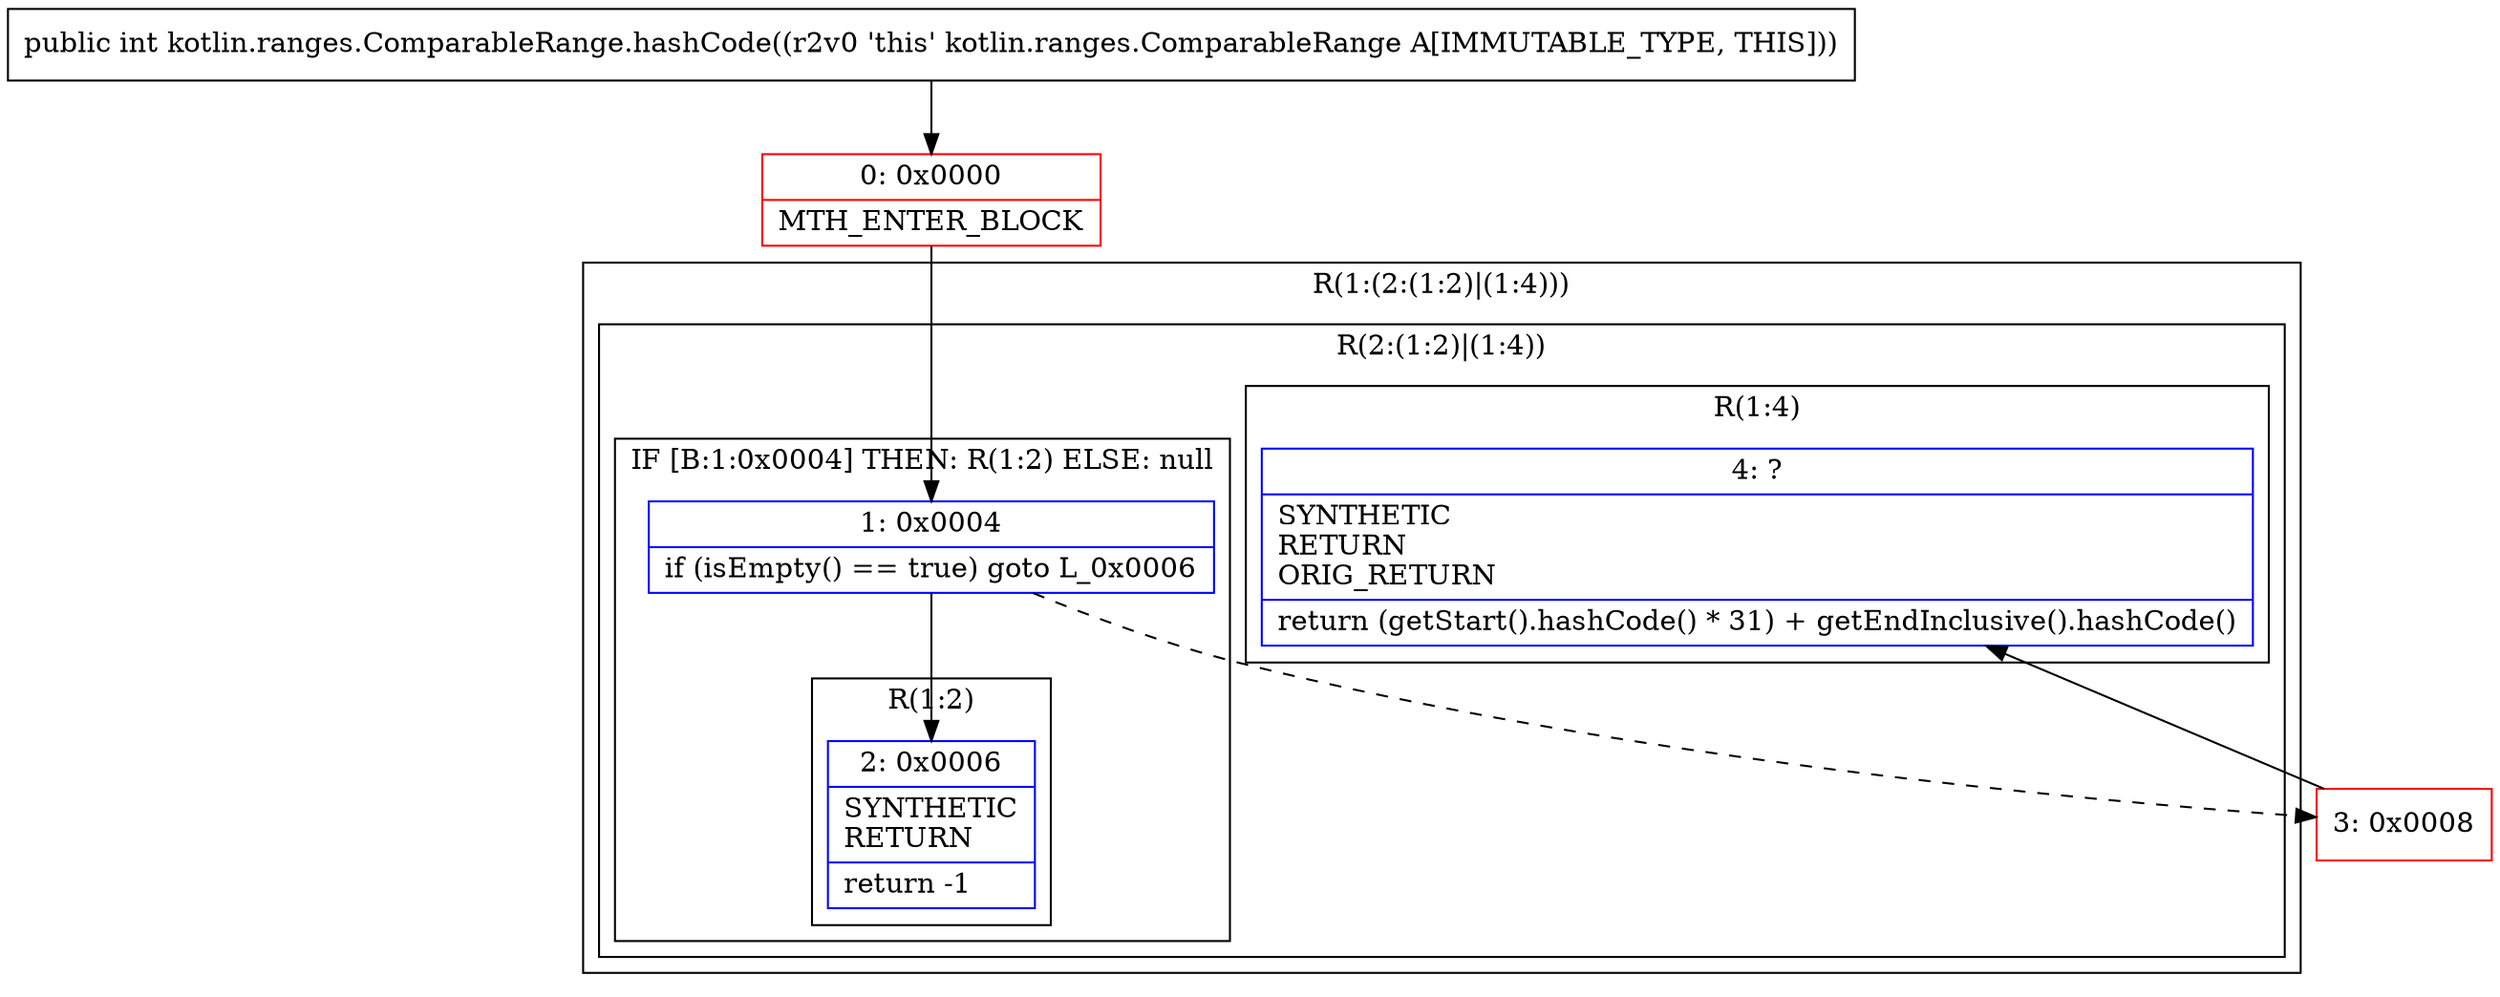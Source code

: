 digraph "CFG forkotlin.ranges.ComparableRange.hashCode()I" {
subgraph cluster_Region_1255492075 {
label = "R(1:(2:(1:2)|(1:4)))";
node [shape=record,color=blue];
subgraph cluster_Region_1160051156 {
label = "R(2:(1:2)|(1:4))";
node [shape=record,color=blue];
subgraph cluster_IfRegion_486008401 {
label = "IF [B:1:0x0004] THEN: R(1:2) ELSE: null";
node [shape=record,color=blue];
Node_1 [shape=record,label="{1\:\ 0x0004|if (isEmpty() == true) goto L_0x0006\l}"];
subgraph cluster_Region_1546676139 {
label = "R(1:2)";
node [shape=record,color=blue];
Node_2 [shape=record,label="{2\:\ 0x0006|SYNTHETIC\lRETURN\l|return \-1\l}"];
}
}
subgraph cluster_Region_1019930583 {
label = "R(1:4)";
node [shape=record,color=blue];
Node_4 [shape=record,label="{4\:\ ?|SYNTHETIC\lRETURN\lORIG_RETURN\l|return (getStart().hashCode() * 31) + getEndInclusive().hashCode()\l}"];
}
}
}
Node_0 [shape=record,color=red,label="{0\:\ 0x0000|MTH_ENTER_BLOCK\l}"];
Node_3 [shape=record,color=red,label="{3\:\ 0x0008}"];
MethodNode[shape=record,label="{public int kotlin.ranges.ComparableRange.hashCode((r2v0 'this' kotlin.ranges.ComparableRange A[IMMUTABLE_TYPE, THIS])) }"];
MethodNode -> Node_0;
Node_1 -> Node_2;
Node_1 -> Node_3[style=dashed];
Node_0 -> Node_1;
Node_3 -> Node_4;
}

